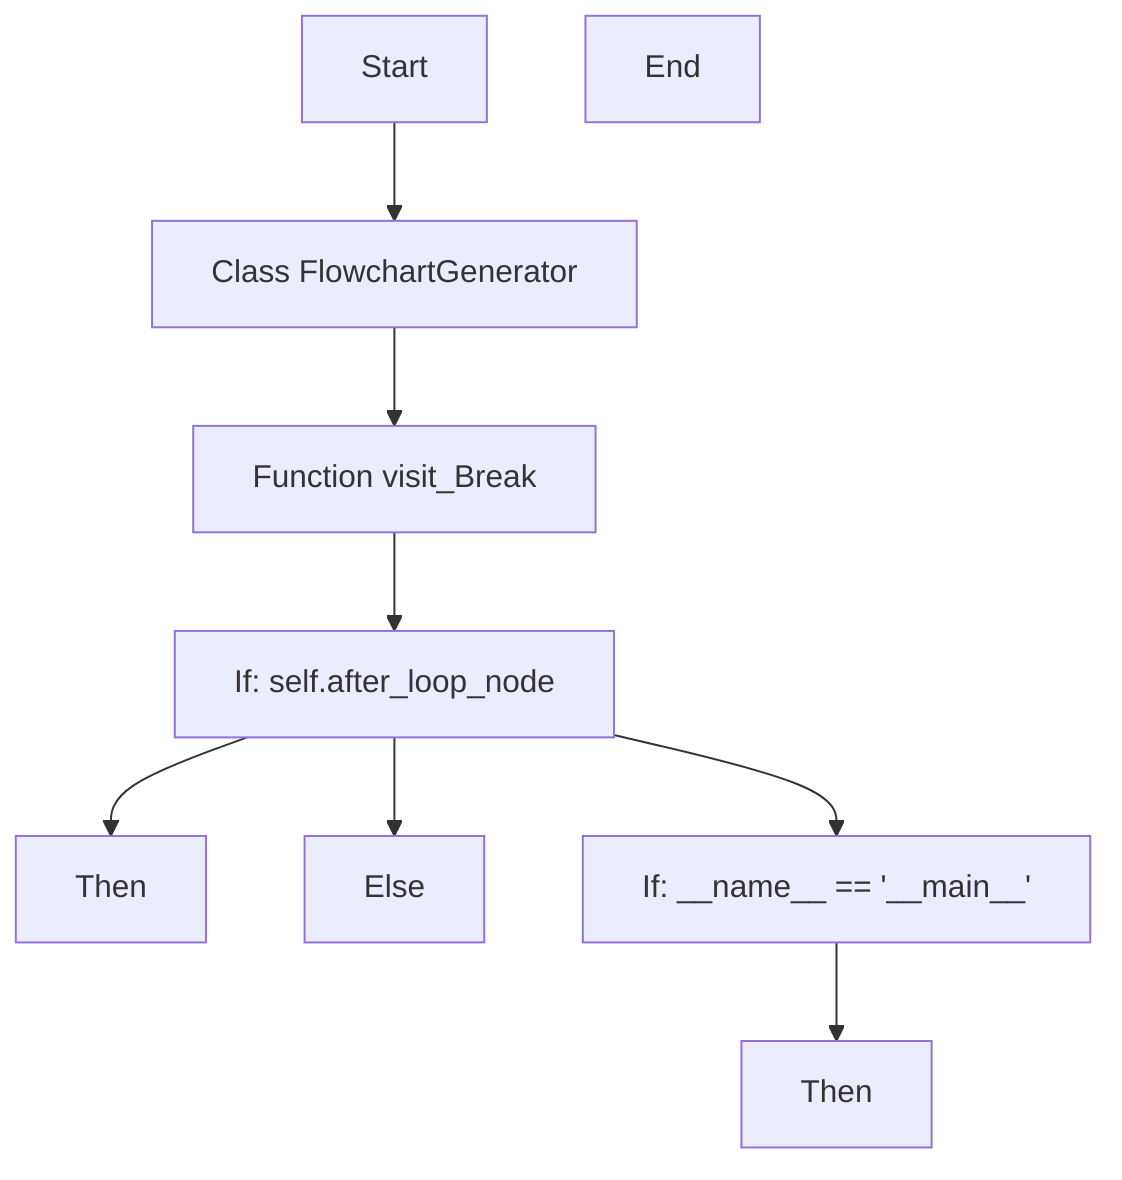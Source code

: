 flowchart TD
Start["Start"]
node1["Class FlowchartGenerator"]
Start --> node1
node2["Function visit_Break"]
node1 --> node2
node3["If: self.after_loop_node"]
node2 --> node3
node4["Then"]
node3 --> node4
node5["Else"]
node3 --> node5
node6["If: __name__ == '__main__'"]
node3 --> node6
node7["Then"]
node6 --> node7
End["End"]